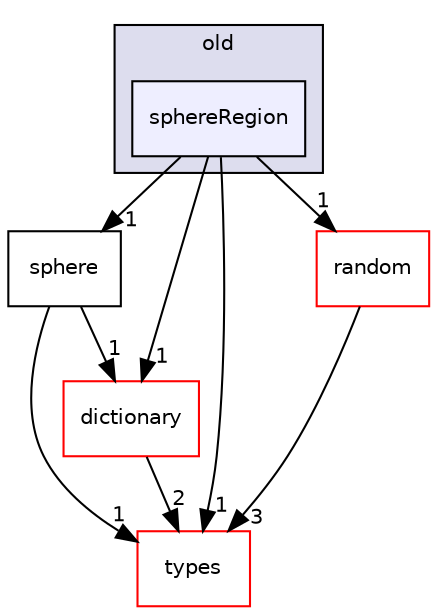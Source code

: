 digraph "src/phasicFlow/structuredData/peakableRegion/old/sphereRegion" {
  compound=true
  node [ fontsize="10", fontname="Helvetica"];
  edge [ labelfontsize="10", labelfontname="Helvetica"];
  subgraph clusterdir_ff4d04a04db2d9da869faf00456dae4a {
    graph [ bgcolor="#ddddee", pencolor="black", label="old" fontname="Helvetica", fontsize="10", URL="dir_ff4d04a04db2d9da869faf00456dae4a.html"]
  dir_b3c077fec41f6d1e5a3abf0dbabe286b [shape=box, label="sphereRegion", style="filled", fillcolor="#eeeeff", pencolor="black", URL="dir_b3c077fec41f6d1e5a3abf0dbabe286b.html"];
  }
  dir_3c122f757ce481da214d5e212823922a [shape=box label="sphere" URL="dir_3c122f757ce481da214d5e212823922a.html"];
  dir_e8baec020e471dff3bc06b812491e6c5 [shape=box label="types" fillcolor="white" style="filled" color="red" URL="dir_e8baec020e471dff3bc06b812491e6c5.html"];
  dir_956f0a97b7f785e1c0171e740f1da120 [shape=box label="random" fillcolor="white" style="filled" color="red" URL="dir_956f0a97b7f785e1c0171e740f1da120.html"];
  dir_1220c712ed5f98fd84ba71b4848374db [shape=box label="dictionary" fillcolor="white" style="filled" color="red" URL="dir_1220c712ed5f98fd84ba71b4848374db.html"];
  dir_3c122f757ce481da214d5e212823922a->dir_e8baec020e471dff3bc06b812491e6c5 [headlabel="1", labeldistance=1.5 headhref="dir_000171_000175.html"];
  dir_3c122f757ce481da214d5e212823922a->dir_1220c712ed5f98fd84ba71b4848374db [headlabel="1", labeldistance=1.5 headhref="dir_000171_000112.html"];
  dir_956f0a97b7f785e1c0171e740f1da120->dir_e8baec020e471dff3bc06b812491e6c5 [headlabel="3", labeldistance=1.5 headhref="dir_000120_000175.html"];
  dir_b3c077fec41f6d1e5a3abf0dbabe286b->dir_3c122f757ce481da214d5e212823922a [headlabel="1", labeldistance=1.5 headhref="dir_000157_000171.html"];
  dir_b3c077fec41f6d1e5a3abf0dbabe286b->dir_e8baec020e471dff3bc06b812491e6c5 [headlabel="1", labeldistance=1.5 headhref="dir_000157_000175.html"];
  dir_b3c077fec41f6d1e5a3abf0dbabe286b->dir_956f0a97b7f785e1c0171e740f1da120 [headlabel="1", labeldistance=1.5 headhref="dir_000157_000120.html"];
  dir_b3c077fec41f6d1e5a3abf0dbabe286b->dir_1220c712ed5f98fd84ba71b4848374db [headlabel="1", labeldistance=1.5 headhref="dir_000157_000112.html"];
  dir_1220c712ed5f98fd84ba71b4848374db->dir_e8baec020e471dff3bc06b812491e6c5 [headlabel="2", labeldistance=1.5 headhref="dir_000112_000175.html"];
}
